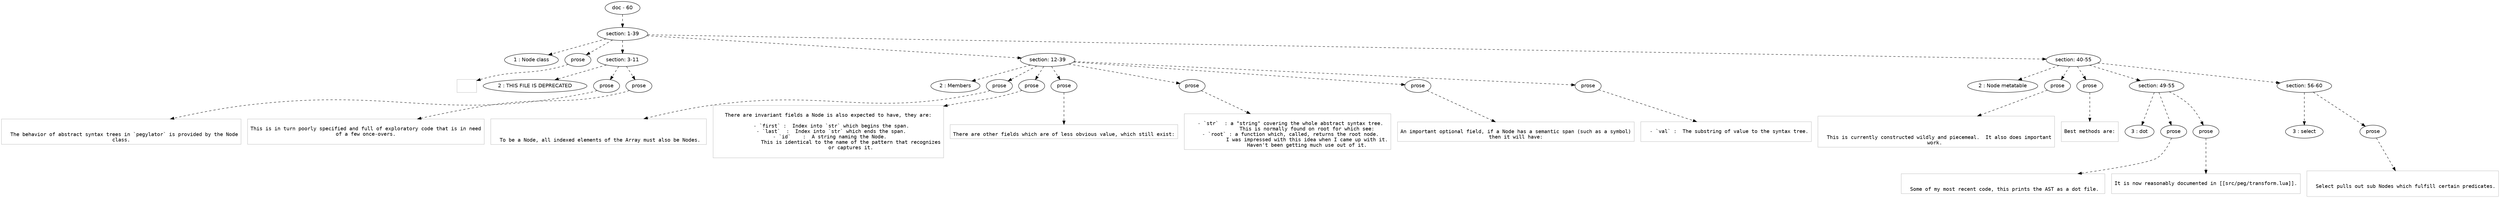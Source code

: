 digraph hierarchy {

node [fontname=Helvetica]
edge [style=dashed]

doc_0 [label="doc - 60"]


doc_0 -> { section_1}
{rank=same; section_1}

section_1 [label="section: 1-39"]


section_1 -> { header_2 prose_3 section_4 section_5 section_6}
{rank=same; header_2 prose_3 section_4 section_5 section_6}

header_2 [label="1 : Node class"]

prose_3 [label="prose"]

section_4 [label="section: 3-11"]

section_5 [label="section: 12-39"]

section_6 [label="section: 40-55"]


prose_3 -> leaf_7
leaf_7  [color=Gray,shape=rectangle,fontname=Inconsolata,label="
"]
section_4 -> { header_8 prose_9 prose_10}
{rank=same; header_8 prose_9 prose_10}

header_8 [label="2 : THIS FILE IS DEPRECATED"]

prose_9 [label="prose"]

prose_10 [label="prose"]


prose_9 -> leaf_11
leaf_11  [color=Gray,shape=rectangle,fontname=Inconsolata,label="

  The behavior of abstract syntax trees in `pegylator` is provided by the Node
class.
"]
prose_10 -> leaf_12
leaf_12  [color=Gray,shape=rectangle,fontname=Inconsolata,label="
This is in turn poorly specified and full of exploratory code that is in need
of a few once-overs.

"]
section_5 -> { header_13 prose_14 prose_15 prose_16 prose_17 prose_18 prose_19}
{rank=same; header_13 prose_14 prose_15 prose_16 prose_17 prose_18 prose_19}

header_13 [label="2 : Members"]

prose_14 [label="prose"]

prose_15 [label="prose"]

prose_16 [label="prose"]

prose_17 [label="prose"]

prose_18 [label="prose"]

prose_19 [label="prose"]


prose_14 -> leaf_20
leaf_20  [color=Gray,shape=rectangle,fontname=Inconsolata,label="


  To be a Node, all indexed elements of the Array must also be Nodes. 
"]
prose_15 -> leaf_21
leaf_21  [color=Gray,shape=rectangle,fontname=Inconsolata,label="
There are invariant fields a Node is also expected to have, they are:
 
  - `first` :  Index into `str` which begins the span.
  - `last`  :  Index into `str` which ends the span.
  - `id`    :  A string naming the Node. 
               This is identical to the name of the pattern that recognizes
               or captures it.

"]
prose_16 -> leaf_22
leaf_22  [color=Gray,shape=rectangle,fontname=Inconsolata,label="
There are other fields which are of less obvious value, which still exist:
"]
prose_17 -> leaf_23
leaf_23  [color=Gray,shape=rectangle,fontname=Inconsolata,label="
  - `str`  : a \"string\" covering the whole abstract syntax tree.
             This is normally found on root for which see:
  - `root` : a function which, called, returns the root node.
             I was impressed with this idea when I came up with it.
             Haven't been getting much use out of it.
"]
prose_18 -> leaf_24
leaf_24  [color=Gray,shape=rectangle,fontname=Inconsolata,label="
An important optional field, if a Node has a semantic span (such as a symbol)
then it will have:
"]
prose_19 -> leaf_25
leaf_25  [color=Gray,shape=rectangle,fontname=Inconsolata,label="
  - `val` :  The substring of value to the syntax tree.

"]
section_6 -> { header_26 prose_27 prose_28 section_29 section_30}
{rank=same; header_26 prose_27 prose_28 section_29 section_30}

header_26 [label="2 : Node metatable"]

prose_27 [label="prose"]

prose_28 [label="prose"]

section_29 [label="section: 49-55"]

section_30 [label="section: 56-60"]


prose_27 -> leaf_31
leaf_31  [color=Gray,shape=rectangle,fontname=Inconsolata,label="


  This is currently constructed wildly and piecemeal.  It also does important
work. 
"]
prose_28 -> leaf_32
leaf_32  [color=Gray,shape=rectangle,fontname=Inconsolata,label="
Best methods are:

"]
section_29 -> { header_33 prose_34 prose_35}
{rank=same; header_33 prose_34 prose_35}

header_33 [label="3 : dot"]

prose_34 [label="prose"]

prose_35 [label="prose"]


prose_34 -> leaf_36
leaf_36  [color=Gray,shape=rectangle,fontname=Inconsolata,label="

  Some of my most recent code, this prints the AST as a dot file. 
"]
prose_35 -> leaf_37
leaf_37  [color=Gray,shape=rectangle,fontname=Inconsolata,label="
It is now reasonably documented in [[src/peg/transform.lua]].

"]
section_30 -> { header_38 prose_39}
{rank=same; header_38 prose_39}

header_38 [label="3 : select"]

prose_39 [label="prose"]


prose_39 -> leaf_40
leaf_40  [color=Gray,shape=rectangle,fontname=Inconsolata,label="

  Select pulls out sub Nodes which fulfill certain predicates.

"]

}
